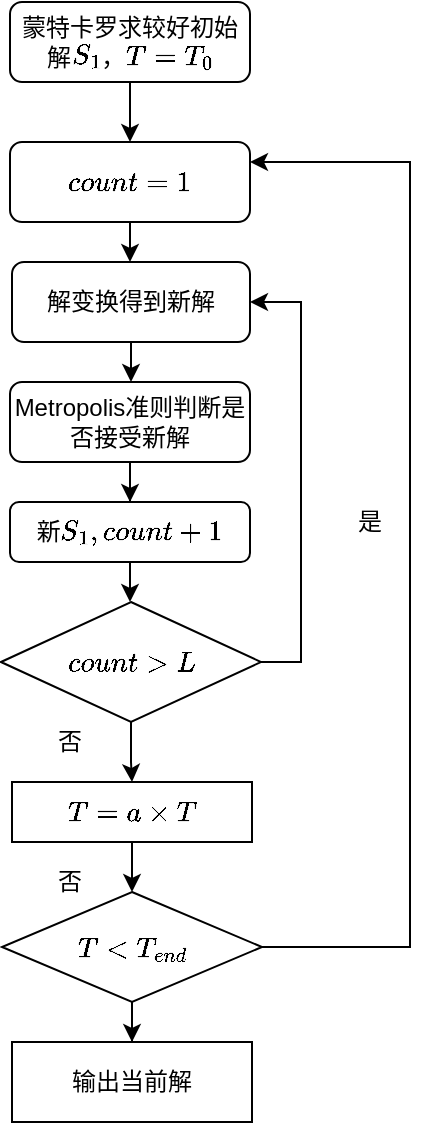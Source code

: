 <mxfile version="14.9.4" type="github">
  <diagram id="C5RBs43oDa-KdzZeNtuy" name="Page-1">
    <mxGraphModel dx="1278" dy="579" grid="1" gridSize="10" guides="1" tooltips="1" connect="1" arrows="1" fold="1" page="1" pageScale="1" pageWidth="827" pageHeight="1169" math="1" shadow="0">
      <root>
        <mxCell id="WIyWlLk6GJQsqaUBKTNV-0" />
        <mxCell id="WIyWlLk6GJQsqaUBKTNV-1" parent="WIyWlLk6GJQsqaUBKTNV-0" />
        <mxCell id="A0igZCzbgm9nRBBkP2Qu-33" value="" style="edgeStyle=orthogonalEdgeStyle;rounded=0;orthogonalLoop=1;jettySize=auto;html=1;" edge="1" parent="WIyWlLk6GJQsqaUBKTNV-1" source="WIyWlLk6GJQsqaUBKTNV-12" target="A0igZCzbgm9nRBBkP2Qu-10">
          <mxGeometry relative="1" as="geometry" />
        </mxCell>
        <mxCell id="WIyWlLk6GJQsqaUBKTNV-12" value="\(count=1\)" style="rounded=1;whiteSpace=wrap;html=1;fontSize=12;glass=0;strokeWidth=1;shadow=0;" parent="WIyWlLk6GJQsqaUBKTNV-1" vertex="1">
          <mxGeometry x="160" y="130" width="120" height="40" as="geometry" />
        </mxCell>
        <mxCell id="A0igZCzbgm9nRBBkP2Qu-9" style="edgeStyle=orthogonalEdgeStyle;rounded=0;orthogonalLoop=1;jettySize=auto;html=1;exitX=0.5;exitY=1;exitDx=0;exitDy=0;entryX=0.5;entryY=0;entryDx=0;entryDy=0;" edge="1" parent="WIyWlLk6GJQsqaUBKTNV-1" source="A0igZCzbgm9nRBBkP2Qu-6" target="WIyWlLk6GJQsqaUBKTNV-12">
          <mxGeometry relative="1" as="geometry" />
        </mxCell>
        <mxCell id="A0igZCzbgm9nRBBkP2Qu-6" value="蒙特卡罗求较好初始解\(S_1\)，\(T=T_0\)" style="rounded=1;whiteSpace=wrap;html=1;" vertex="1" parent="WIyWlLk6GJQsqaUBKTNV-1">
          <mxGeometry x="160" y="60" width="120" height="40" as="geometry" />
        </mxCell>
        <mxCell id="A0igZCzbgm9nRBBkP2Qu-21" value="" style="edgeStyle=orthogonalEdgeStyle;rounded=0;orthogonalLoop=1;jettySize=auto;html=1;" edge="1" parent="WIyWlLk6GJQsqaUBKTNV-1" source="A0igZCzbgm9nRBBkP2Qu-10" target="A0igZCzbgm9nRBBkP2Qu-20">
          <mxGeometry relative="1" as="geometry" />
        </mxCell>
        <mxCell id="A0igZCzbgm9nRBBkP2Qu-10" value="解变换得到新解" style="whiteSpace=wrap;html=1;rounded=1;shadow=0;strokeWidth=1;glass=0;" vertex="1" parent="WIyWlLk6GJQsqaUBKTNV-1">
          <mxGeometry x="161" y="190" width="119" height="40" as="geometry" />
        </mxCell>
        <mxCell id="A0igZCzbgm9nRBBkP2Qu-23" value="" style="edgeStyle=orthogonalEdgeStyle;rounded=0;orthogonalLoop=1;jettySize=auto;html=1;" edge="1" parent="WIyWlLk6GJQsqaUBKTNV-1" source="A0igZCzbgm9nRBBkP2Qu-20" target="A0igZCzbgm9nRBBkP2Qu-22">
          <mxGeometry relative="1" as="geometry" />
        </mxCell>
        <mxCell id="A0igZCzbgm9nRBBkP2Qu-20" value="Metropolis准则判断是否接受新解" style="whiteSpace=wrap;html=1;rounded=1;shadow=0;strokeWidth=1;glass=0;" vertex="1" parent="WIyWlLk6GJQsqaUBKTNV-1">
          <mxGeometry x="160" y="250" width="120" height="40" as="geometry" />
        </mxCell>
        <mxCell id="A0igZCzbgm9nRBBkP2Qu-27" value="" style="edgeStyle=orthogonalEdgeStyle;rounded=0;orthogonalLoop=1;jettySize=auto;html=1;" edge="1" parent="WIyWlLk6GJQsqaUBKTNV-1" source="A0igZCzbgm9nRBBkP2Qu-22" target="A0igZCzbgm9nRBBkP2Qu-26">
          <mxGeometry relative="1" as="geometry" />
        </mxCell>
        <mxCell id="A0igZCzbgm9nRBBkP2Qu-22" value="新\(S_1,count+1\)" style="whiteSpace=wrap;html=1;rounded=1;shadow=0;strokeWidth=1;glass=0;" vertex="1" parent="WIyWlLk6GJQsqaUBKTNV-1">
          <mxGeometry x="160" y="310" width="120" height="30" as="geometry" />
        </mxCell>
        <mxCell id="A0igZCzbgm9nRBBkP2Qu-28" style="edgeStyle=orthogonalEdgeStyle;rounded=0;orthogonalLoop=1;jettySize=auto;html=1;exitX=1;exitY=0.5;exitDx=0;exitDy=0;entryX=1;entryY=0.5;entryDx=0;entryDy=0;" edge="1" parent="WIyWlLk6GJQsqaUBKTNV-1" source="A0igZCzbgm9nRBBkP2Qu-26" target="A0igZCzbgm9nRBBkP2Qu-10">
          <mxGeometry relative="1" as="geometry" />
        </mxCell>
        <mxCell id="A0igZCzbgm9nRBBkP2Qu-31" value="" style="edgeStyle=orthogonalEdgeStyle;rounded=0;orthogonalLoop=1;jettySize=auto;html=1;" edge="1" parent="WIyWlLk6GJQsqaUBKTNV-1" source="A0igZCzbgm9nRBBkP2Qu-26" target="A0igZCzbgm9nRBBkP2Qu-30">
          <mxGeometry relative="1" as="geometry" />
        </mxCell>
        <mxCell id="A0igZCzbgm9nRBBkP2Qu-26" value="\(count&amp;gt;L\)" style="rhombus;whiteSpace=wrap;html=1;" vertex="1" parent="WIyWlLk6GJQsqaUBKTNV-1">
          <mxGeometry x="155.5" y="360" width="130" height="60" as="geometry" />
        </mxCell>
        <mxCell id="A0igZCzbgm9nRBBkP2Qu-29" value="是" style="text;html=1;strokeColor=none;fillColor=none;align=center;verticalAlign=middle;whiteSpace=wrap;rounded=0;" vertex="1" parent="WIyWlLk6GJQsqaUBKTNV-1">
          <mxGeometry x="320" y="310" width="40" height="20" as="geometry" />
        </mxCell>
        <mxCell id="A0igZCzbgm9nRBBkP2Qu-36" value="" style="edgeStyle=orthogonalEdgeStyle;rounded=0;orthogonalLoop=1;jettySize=auto;html=1;" edge="1" parent="WIyWlLk6GJQsqaUBKTNV-1" source="A0igZCzbgm9nRBBkP2Qu-30" target="A0igZCzbgm9nRBBkP2Qu-35">
          <mxGeometry relative="1" as="geometry" />
        </mxCell>
        <mxCell id="A0igZCzbgm9nRBBkP2Qu-30" value="\(T=a\times T\)" style="whiteSpace=wrap;html=1;" vertex="1" parent="WIyWlLk6GJQsqaUBKTNV-1">
          <mxGeometry x="161" y="450" width="120" height="30" as="geometry" />
        </mxCell>
        <mxCell id="A0igZCzbgm9nRBBkP2Qu-32" value="否" style="text;html=1;strokeColor=none;fillColor=none;align=center;verticalAlign=middle;whiteSpace=wrap;rounded=0;" vertex="1" parent="WIyWlLk6GJQsqaUBKTNV-1">
          <mxGeometry x="170" y="410" width="40" height="40" as="geometry" />
        </mxCell>
        <mxCell id="A0igZCzbgm9nRBBkP2Qu-37" style="edgeStyle=orthogonalEdgeStyle;rounded=0;orthogonalLoop=1;jettySize=auto;html=1;exitX=1;exitY=0.5;exitDx=0;exitDy=0;entryX=1;entryY=0.25;entryDx=0;entryDy=0;" edge="1" parent="WIyWlLk6GJQsqaUBKTNV-1" source="A0igZCzbgm9nRBBkP2Qu-35" target="WIyWlLk6GJQsqaUBKTNV-12">
          <mxGeometry relative="1" as="geometry">
            <Array as="points">
              <mxPoint x="360" y="533" />
              <mxPoint x="360" y="140" />
            </Array>
          </mxGeometry>
        </mxCell>
        <mxCell id="A0igZCzbgm9nRBBkP2Qu-40" value="" style="edgeStyle=orthogonalEdgeStyle;rounded=0;orthogonalLoop=1;jettySize=auto;html=1;" edge="1" parent="WIyWlLk6GJQsqaUBKTNV-1" source="A0igZCzbgm9nRBBkP2Qu-35" target="A0igZCzbgm9nRBBkP2Qu-39">
          <mxGeometry relative="1" as="geometry" />
        </mxCell>
        <mxCell id="A0igZCzbgm9nRBBkP2Qu-35" value="\(T&amp;lt;T_{end}\)" style="rhombus;whiteSpace=wrap;html=1;" vertex="1" parent="WIyWlLk6GJQsqaUBKTNV-1">
          <mxGeometry x="156" y="505" width="130" height="55" as="geometry" />
        </mxCell>
        <mxCell id="A0igZCzbgm9nRBBkP2Qu-38" value="否" style="text;html=1;strokeColor=none;fillColor=none;align=center;verticalAlign=middle;whiteSpace=wrap;rounded=0;" vertex="1" parent="WIyWlLk6GJQsqaUBKTNV-1">
          <mxGeometry x="170" y="480" width="40" height="40" as="geometry" />
        </mxCell>
        <mxCell id="A0igZCzbgm9nRBBkP2Qu-39" value="输出当前解" style="whiteSpace=wrap;html=1;" vertex="1" parent="WIyWlLk6GJQsqaUBKTNV-1">
          <mxGeometry x="161" y="580" width="120" height="40" as="geometry" />
        </mxCell>
      </root>
    </mxGraphModel>
  </diagram>
</mxfile>
